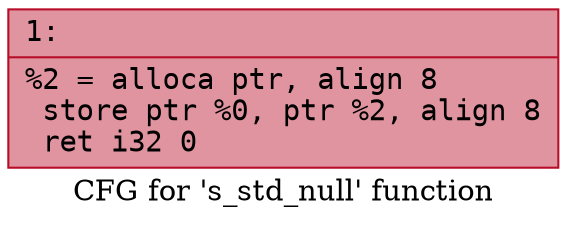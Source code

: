 digraph "CFG for 's_std_null' function" {
	label="CFG for 's_std_null' function";

	Node0x60000320eb20 [shape=record,color="#b70d28ff", style=filled, fillcolor="#b70d2870" fontname="Courier",label="{1:\l|  %2 = alloca ptr, align 8\l  store ptr %0, ptr %2, align 8\l  ret i32 0\l}"];
}
